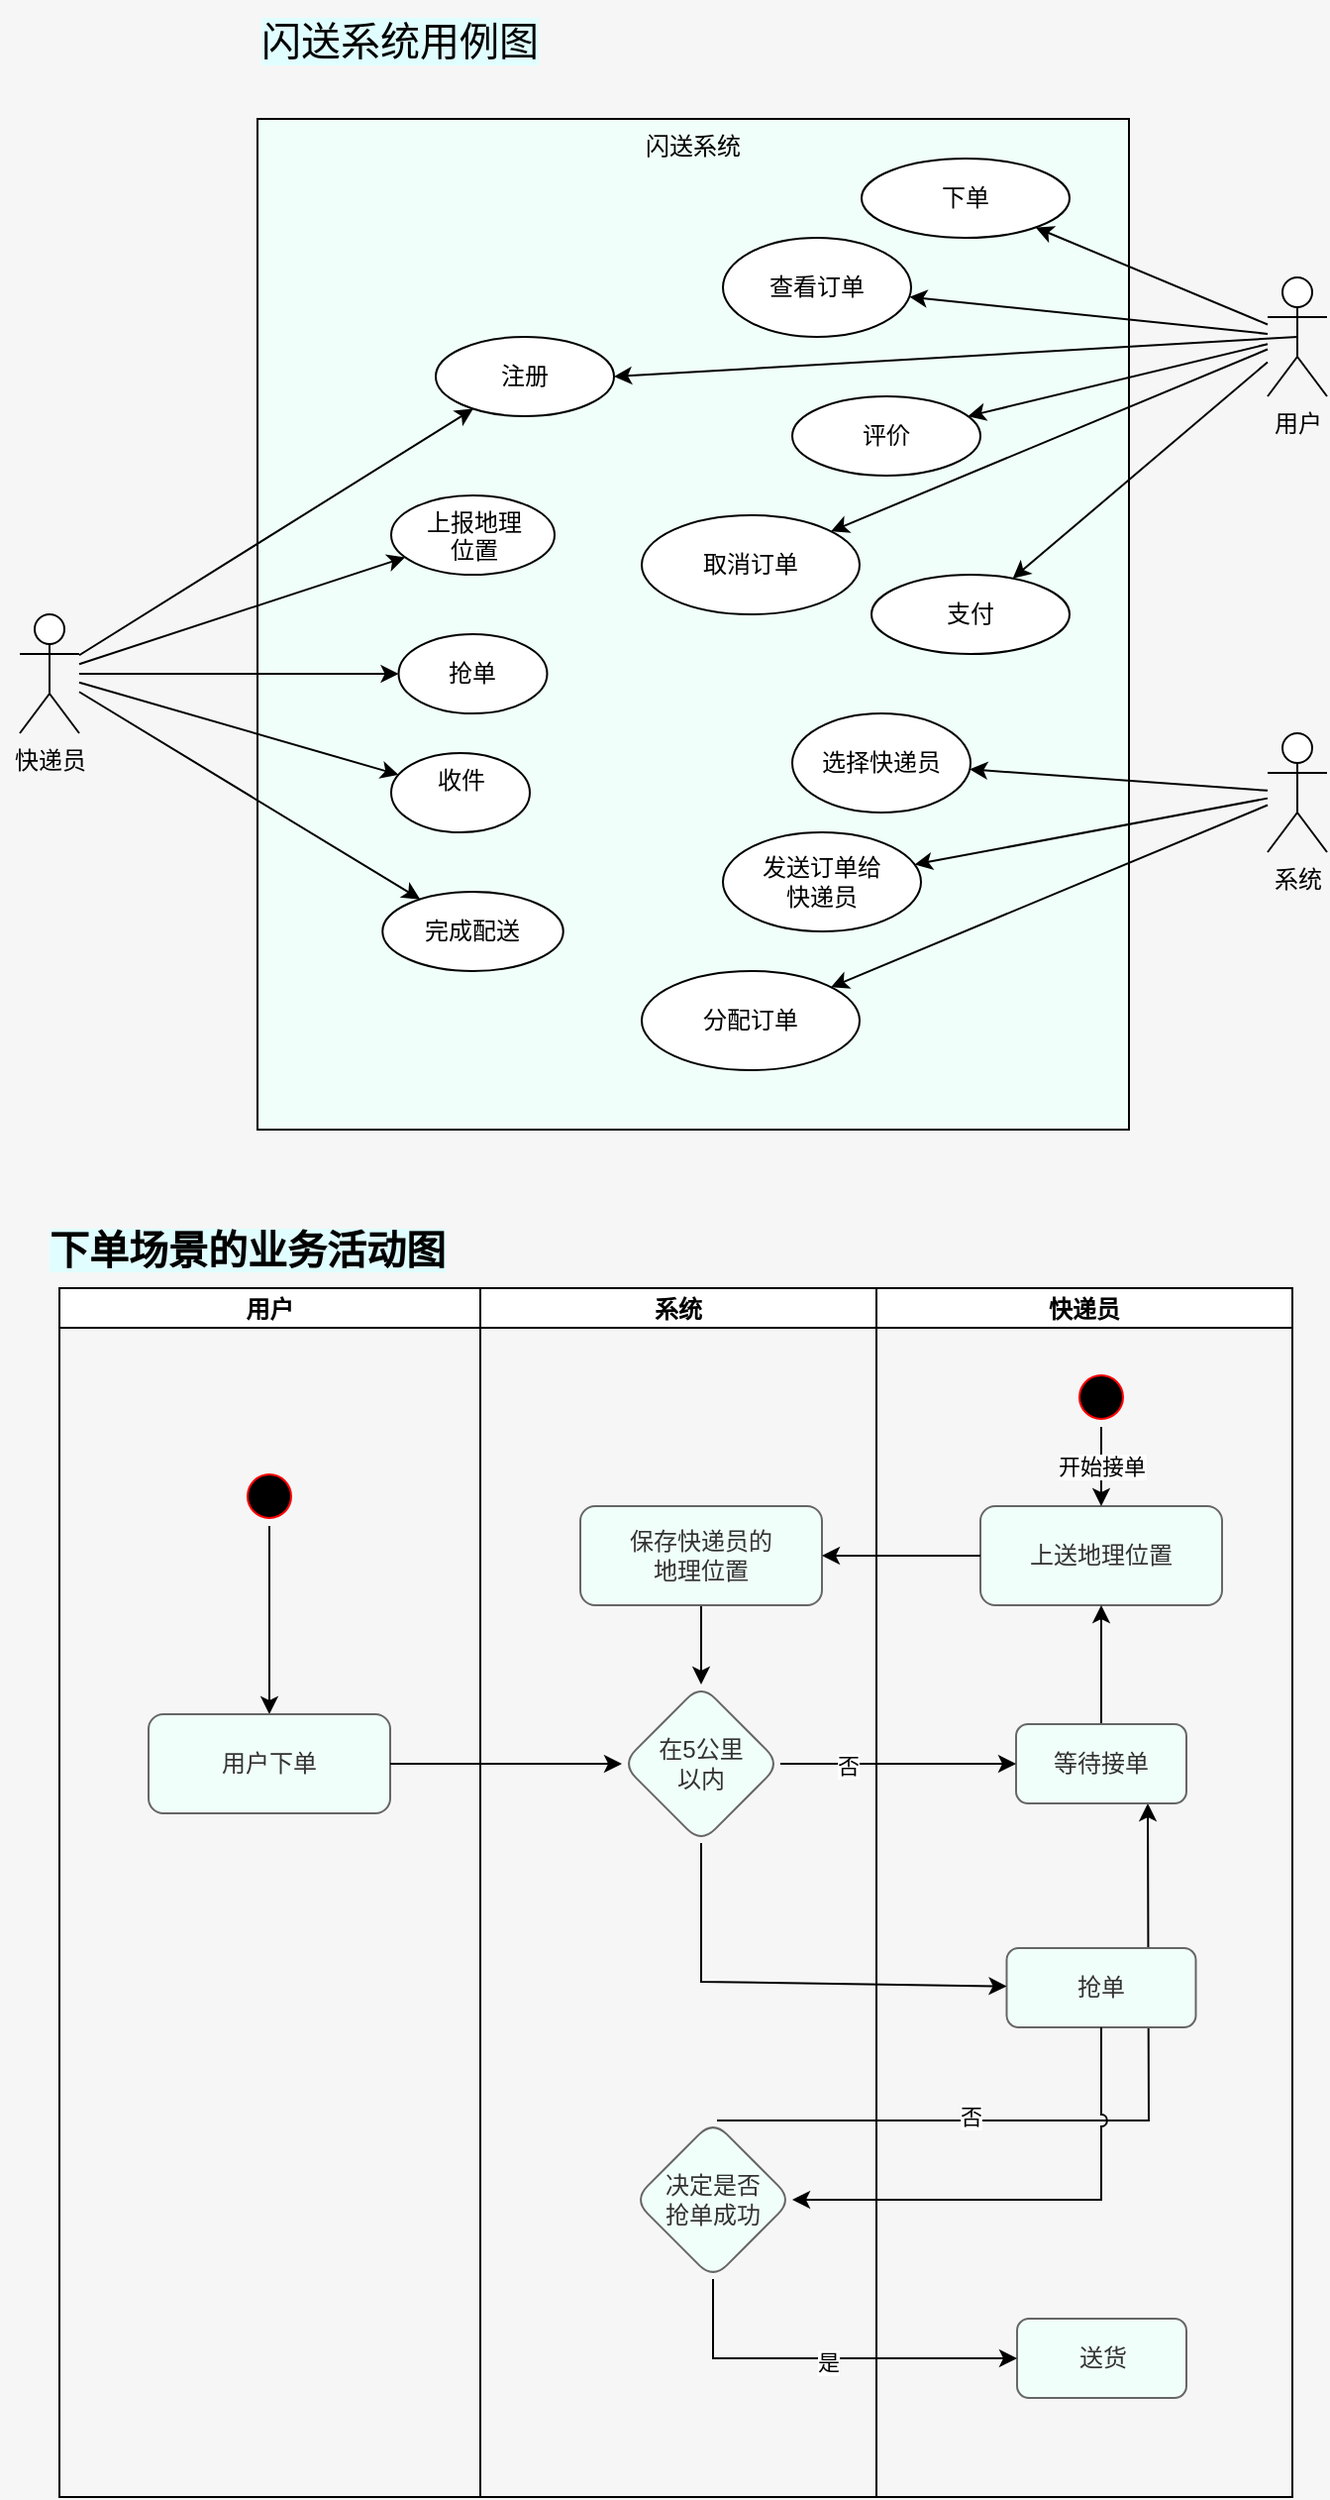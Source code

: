 <mxfile version="17.4.0" type="github">
  <diagram id="TyxCVpYUlu8QVc2kOL5u" name="Page-1">
    <mxGraphModel dx="1038" dy="1692" grid="1" gridSize="10" guides="1" tooltips="1" connect="1" arrows="1" fold="1" page="1" pageScale="1" pageWidth="827" pageHeight="1169" background="#f6f6f6" math="0" shadow="0">
      <root>
        <mxCell id="0" />
        <mxCell id="1" parent="0" />
        <mxCell id="bCSfS2iaa0BpuER8qzBy-40" style="edgeStyle=none;rounded=0;orthogonalLoop=1;jettySize=auto;html=1;exitX=0.5;exitY=0;exitDx=0;exitDy=0;entryX=0.75;entryY=1;entryDx=0;entryDy=0;fontColor=#000000;jumpStyle=arc;" edge="1" parent="1">
          <mxGeometry relative="1" as="geometry">
            <mxPoint x="452" y="1020" as="sourcePoint" />
            <mxPoint x="669.5" y="860" as="targetPoint" />
            <Array as="points">
              <mxPoint x="670" y="1020" />
            </Array>
          </mxGeometry>
        </mxCell>
        <mxCell id="bCSfS2iaa0BpuER8qzBy-41" value="否" style="edgeLabel;html=1;align=center;verticalAlign=middle;resizable=0;points=[];fontColor=#000000;" vertex="1" connectable="0" parent="bCSfS2iaa0BpuER8qzBy-40">
          <mxGeometry x="-0.326" y="2" relative="1" as="geometry">
            <mxPoint as="offset" />
          </mxGeometry>
        </mxCell>
        <mxCell id="bCSfS2iaa0BpuER8qzBy-6" value="闪送系统" style="rounded=0;whiteSpace=wrap;html=1;fontColor=#000000;fillColor=#F0FFF9;verticalAlign=top;" vertex="1" parent="1">
          <mxGeometry x="220" y="10" width="440" height="510" as="geometry" />
        </mxCell>
        <mxCell id="SCEnVxl06YbGx1uKB_N8-4" value="" style="rounded=0;orthogonalLoop=1;jettySize=auto;html=1;" parent="1" source="SCEnVxl06YbGx1uKB_N8-1" target="SCEnVxl06YbGx1uKB_N8-3" edge="1">
          <mxGeometry relative="1" as="geometry" />
        </mxCell>
        <mxCell id="SCEnVxl06YbGx1uKB_N8-6" value="" style="edgeStyle=none;rounded=0;orthogonalLoop=1;jettySize=auto;html=1;" parent="1" source="SCEnVxl06YbGx1uKB_N8-1" target="SCEnVxl06YbGx1uKB_N8-5" edge="1">
          <mxGeometry relative="1" as="geometry" />
        </mxCell>
        <mxCell id="SCEnVxl06YbGx1uKB_N8-8" value="" style="edgeStyle=none;rounded=0;orthogonalLoop=1;jettySize=auto;html=1;" parent="1" source="SCEnVxl06YbGx1uKB_N8-1" target="SCEnVxl06YbGx1uKB_N8-7" edge="1">
          <mxGeometry relative="1" as="geometry" />
        </mxCell>
        <mxCell id="SCEnVxl06YbGx1uKB_N8-10" value="" style="edgeStyle=none;rounded=0;orthogonalLoop=1;jettySize=auto;html=1;" parent="1" source="SCEnVxl06YbGx1uKB_N8-1" target="SCEnVxl06YbGx1uKB_N8-9" edge="1">
          <mxGeometry relative="1" as="geometry" />
        </mxCell>
        <mxCell id="SCEnVxl06YbGx1uKB_N8-13" value="" style="edgeStyle=none;rounded=0;orthogonalLoop=1;jettySize=auto;html=1;" parent="1" source="SCEnVxl06YbGx1uKB_N8-1" target="SCEnVxl06YbGx1uKB_N8-12" edge="1">
          <mxGeometry relative="1" as="geometry" />
        </mxCell>
        <mxCell id="SCEnVxl06YbGx1uKB_N8-1" value="快递员" style="shape=umlActor;verticalLabelPosition=bottom;verticalAlign=top;html=1;outlineConnect=0;" parent="1" vertex="1">
          <mxGeometry x="100" y="260" width="30" height="60" as="geometry" />
        </mxCell>
        <mxCell id="SCEnVxl06YbGx1uKB_N8-3" value="抢单" style="ellipse;whiteSpace=wrap;html=1;verticalAlign=middle;" parent="1" vertex="1">
          <mxGeometry x="291.25" y="270" width="75" height="40" as="geometry" />
        </mxCell>
        <mxCell id="SCEnVxl06YbGx1uKB_N8-5" value="&lt;div&gt;上报地理&lt;/div&gt;&lt;div&gt;位置&lt;/div&gt;" style="ellipse;whiteSpace=wrap;html=1;verticalAlign=top;" parent="1" vertex="1">
          <mxGeometry x="287.5" y="200" width="82.5" height="40" as="geometry" />
        </mxCell>
        <mxCell id="SCEnVxl06YbGx1uKB_N8-7" value="收件" style="ellipse;whiteSpace=wrap;html=1;verticalAlign=top;" parent="1" vertex="1">
          <mxGeometry x="287.5" y="330" width="70" height="40" as="geometry" />
        </mxCell>
        <mxCell id="SCEnVxl06YbGx1uKB_N8-9" value="完成配送" style="ellipse;whiteSpace=wrap;html=1;verticalAlign=middle;" parent="1" vertex="1">
          <mxGeometry x="283.13" y="400" width="91.25" height="40" as="geometry" />
        </mxCell>
        <mxCell id="SCEnVxl06YbGx1uKB_N8-12" value="注册" style="ellipse;whiteSpace=wrap;html=1;verticalAlign=middle;" parent="1" vertex="1">
          <mxGeometry x="310" y="120" width="90" height="40" as="geometry" />
        </mxCell>
        <mxCell id="SCEnVxl06YbGx1uKB_N8-16" value="" style="edgeStyle=none;rounded=0;orthogonalLoop=1;jettySize=auto;html=1;" parent="1" source="SCEnVxl06YbGx1uKB_N8-14" target="SCEnVxl06YbGx1uKB_N8-15" edge="1">
          <mxGeometry relative="1" as="geometry" />
        </mxCell>
        <mxCell id="SCEnVxl06YbGx1uKB_N8-18" value="" style="edgeStyle=none;rounded=0;orthogonalLoop=1;jettySize=auto;html=1;" parent="1" source="SCEnVxl06YbGx1uKB_N8-14" target="SCEnVxl06YbGx1uKB_N8-17" edge="1">
          <mxGeometry relative="1" as="geometry" />
        </mxCell>
        <mxCell id="SCEnVxl06YbGx1uKB_N8-20" value="" style="edgeStyle=none;rounded=0;orthogonalLoop=1;jettySize=auto;html=1;" parent="1" source="SCEnVxl06YbGx1uKB_N8-14" target="SCEnVxl06YbGx1uKB_N8-19" edge="1">
          <mxGeometry relative="1" as="geometry" />
        </mxCell>
        <mxCell id="SCEnVxl06YbGx1uKB_N8-14" value="系统" style="shape=umlActor;verticalLabelPosition=bottom;verticalAlign=top;html=1;outlineConnect=0;" parent="1" vertex="1">
          <mxGeometry x="730" y="320" width="30" height="60" as="geometry" />
        </mxCell>
        <mxCell id="SCEnVxl06YbGx1uKB_N8-15" value="选择快递员" style="ellipse;whiteSpace=wrap;html=1;verticalAlign=middle;" parent="1" vertex="1">
          <mxGeometry x="490" y="310" width="90" height="50" as="geometry" />
        </mxCell>
        <mxCell id="SCEnVxl06YbGx1uKB_N8-17" value="&lt;div&gt;发送订单给&lt;/div&gt;&lt;div&gt;快递员&lt;/div&gt;" style="ellipse;whiteSpace=wrap;html=1;verticalAlign=middle;" parent="1" vertex="1">
          <mxGeometry x="455" y="370" width="100" height="50" as="geometry" />
        </mxCell>
        <mxCell id="SCEnVxl06YbGx1uKB_N8-19" value="分配订单" style="ellipse;whiteSpace=wrap;html=1;verticalAlign=middle;" parent="1" vertex="1">
          <mxGeometry x="414" y="440" width="110" height="50" as="geometry" />
        </mxCell>
        <mxCell id="SCEnVxl06YbGx1uKB_N8-26" value="" style="edgeStyle=none;rounded=0;orthogonalLoop=1;jettySize=auto;html=1;" parent="1" source="SCEnVxl06YbGx1uKB_N8-23" target="SCEnVxl06YbGx1uKB_N8-25" edge="1">
          <mxGeometry relative="1" as="geometry" />
        </mxCell>
        <mxCell id="SCEnVxl06YbGx1uKB_N8-28" value="" style="edgeStyle=none;rounded=0;orthogonalLoop=1;jettySize=auto;html=1;" parent="1" source="SCEnVxl06YbGx1uKB_N8-23" target="SCEnVxl06YbGx1uKB_N8-27" edge="1">
          <mxGeometry relative="1" as="geometry" />
        </mxCell>
        <mxCell id="SCEnVxl06YbGx1uKB_N8-30" value="" style="edgeStyle=none;rounded=0;orthogonalLoop=1;jettySize=auto;html=1;" parent="1" source="SCEnVxl06YbGx1uKB_N8-23" target="SCEnVxl06YbGx1uKB_N8-29" edge="1">
          <mxGeometry relative="1" as="geometry" />
        </mxCell>
        <mxCell id="SCEnVxl06YbGx1uKB_N8-32" value="" style="edgeStyle=none;rounded=0;orthogonalLoop=1;jettySize=auto;html=1;" parent="1" source="SCEnVxl06YbGx1uKB_N8-23" target="SCEnVxl06YbGx1uKB_N8-31" edge="1">
          <mxGeometry relative="1" as="geometry" />
        </mxCell>
        <mxCell id="SCEnVxl06YbGx1uKB_N8-34" value="" style="edgeStyle=none;rounded=0;orthogonalLoop=1;jettySize=auto;html=1;" parent="1" source="SCEnVxl06YbGx1uKB_N8-23" target="SCEnVxl06YbGx1uKB_N8-33" edge="1">
          <mxGeometry relative="1" as="geometry" />
        </mxCell>
        <mxCell id="SCEnVxl06YbGx1uKB_N8-35" style="edgeStyle=none;rounded=0;orthogonalLoop=1;jettySize=auto;html=1;exitX=0.5;exitY=0.5;exitDx=0;exitDy=0;exitPerimeter=0;entryX=1;entryY=0.5;entryDx=0;entryDy=0;" parent="1" source="SCEnVxl06YbGx1uKB_N8-23" target="SCEnVxl06YbGx1uKB_N8-12" edge="1">
          <mxGeometry relative="1" as="geometry" />
        </mxCell>
        <mxCell id="SCEnVxl06YbGx1uKB_N8-23" value="用户" style="shape=umlActor;verticalLabelPosition=bottom;verticalAlign=top;html=1;outlineConnect=0;" parent="1" vertex="1">
          <mxGeometry x="730" y="90" width="30" height="60" as="geometry" />
        </mxCell>
        <mxCell id="SCEnVxl06YbGx1uKB_N8-25" value="下单" style="ellipse;whiteSpace=wrap;html=1;verticalAlign=middle;" parent="1" vertex="1">
          <mxGeometry x="525" y="30" width="105" height="40" as="geometry" />
        </mxCell>
        <mxCell id="SCEnVxl06YbGx1uKB_N8-27" value="查看订单" style="ellipse;whiteSpace=wrap;html=1;verticalAlign=middle;" parent="1" vertex="1">
          <mxGeometry x="455" y="70" width="95" height="50" as="geometry" />
        </mxCell>
        <mxCell id="SCEnVxl06YbGx1uKB_N8-29" value="评价" style="ellipse;whiteSpace=wrap;html=1;verticalAlign=middle;" parent="1" vertex="1">
          <mxGeometry x="490" y="150" width="95" height="40" as="geometry" />
        </mxCell>
        <mxCell id="SCEnVxl06YbGx1uKB_N8-31" value="支付" style="ellipse;whiteSpace=wrap;html=1;verticalAlign=middle;" parent="1" vertex="1">
          <mxGeometry x="530" y="240" width="100" height="40" as="geometry" />
        </mxCell>
        <mxCell id="SCEnVxl06YbGx1uKB_N8-33" value="取消订单" style="ellipse;whiteSpace=wrap;html=1;verticalAlign=middle;" parent="1" vertex="1">
          <mxGeometry x="414" y="210" width="110" height="50" as="geometry" />
        </mxCell>
        <mxCell id="bCSfS2iaa0BpuER8qzBy-1" value="用户" style="swimlane;startSize=20;" vertex="1" parent="1">
          <mxGeometry x="120" y="600" width="212.5" height="610" as="geometry" />
        </mxCell>
        <mxCell id="bCSfS2iaa0BpuER8qzBy-15" style="edgeStyle=none;rounded=0;orthogonalLoop=1;jettySize=auto;html=1;exitX=0.5;exitY=1;exitDx=0;exitDy=0;entryX=0.5;entryY=0;entryDx=0;entryDy=0;fontColor=#E8FFE3;" edge="1" parent="bCSfS2iaa0BpuER8qzBy-1" source="bCSfS2iaa0BpuER8qzBy-9" target="bCSfS2iaa0BpuER8qzBy-14">
          <mxGeometry relative="1" as="geometry" />
        </mxCell>
        <mxCell id="bCSfS2iaa0BpuER8qzBy-9" value="" style="ellipse;html=1;shape=startState;fillColor=#000000;strokeColor=#ff0000;fontColor=#E8FFE3;" vertex="1" parent="bCSfS2iaa0BpuER8qzBy-1">
          <mxGeometry x="91" y="90" width="30" height="30" as="geometry" />
        </mxCell>
        <mxCell id="bCSfS2iaa0BpuER8qzBy-14" value="&lt;span style=&quot;&quot;&gt;用户下单&lt;/span&gt;" style="rounded=1;whiteSpace=wrap;html=1;fontColor=#333333;fillColor=#F0FFF9;strokeColor=#666666;labelBackgroundColor=none;" vertex="1" parent="bCSfS2iaa0BpuER8qzBy-1">
          <mxGeometry x="45" y="215" width="122" height="50" as="geometry" />
        </mxCell>
        <mxCell id="bCSfS2iaa0BpuER8qzBy-2" value="系统" style="swimlane;startSize=20;" vertex="1" parent="1">
          <mxGeometry x="332.5" y="600" width="200" height="610" as="geometry" />
        </mxCell>
        <mxCell id="bCSfS2iaa0BpuER8qzBy-22" value="&lt;div&gt;在5公里&lt;/div&gt;&lt;div&gt;以内&lt;/div&gt;" style="rhombus;whiteSpace=wrap;html=1;fillColor=#F0FFF9;strokeColor=#666666;fontColor=#333333;rounded=1;labelBackgroundColor=none;" vertex="1" parent="bCSfS2iaa0BpuER8qzBy-2">
          <mxGeometry x="71.5" y="200" width="80" height="80" as="geometry" />
        </mxCell>
        <mxCell id="bCSfS2iaa0BpuER8qzBy-35" value="&lt;div&gt;决定是否&lt;/div&gt;&lt;div&gt;抢单成功&lt;br&gt;&lt;/div&gt;" style="rhombus;whiteSpace=wrap;html=1;fillColor=#F0FFF9;strokeColor=#666666;fontColor=#333333;rounded=1;labelBackgroundColor=none;" vertex="1" parent="bCSfS2iaa0BpuER8qzBy-2">
          <mxGeometry x="77.5" y="420" width="80" height="80" as="geometry" />
        </mxCell>
        <mxCell id="bCSfS2iaa0BpuER8qzBy-3" value="快递员" style="swimlane;startSize=20;" vertex="1" parent="1">
          <mxGeometry x="532.5" y="600" width="210" height="610" as="geometry" />
        </mxCell>
        <mxCell id="bCSfS2iaa0BpuER8qzBy-17" value="上送地理位置" style="rounded=1;whiteSpace=wrap;html=1;fontColor=#333333;fillColor=#F0FFF9;strokeColor=#666666;labelBackgroundColor=none;" vertex="1" parent="bCSfS2iaa0BpuER8qzBy-3">
          <mxGeometry x="52.5" y="110" width="122" height="50" as="geometry" />
        </mxCell>
        <mxCell id="bCSfS2iaa0BpuER8qzBy-27" value="开始接单" style="edgeStyle=none;rounded=0;orthogonalLoop=1;jettySize=auto;html=1;exitX=0.5;exitY=1;exitDx=0;exitDy=0;entryX=0.5;entryY=0;entryDx=0;entryDy=0;fontColor=#000000;" edge="1" parent="bCSfS2iaa0BpuER8qzBy-3" source="bCSfS2iaa0BpuER8qzBy-25" target="bCSfS2iaa0BpuER8qzBy-17">
          <mxGeometry relative="1" as="geometry" />
        </mxCell>
        <mxCell id="bCSfS2iaa0BpuER8qzBy-25" value="" style="ellipse;html=1;shape=startState;fillColor=#000000;strokeColor=#ff0000;fontColor=#E8FFE3;" vertex="1" parent="bCSfS2iaa0BpuER8qzBy-3">
          <mxGeometry x="98.5" y="40" width="30" height="30" as="geometry" />
        </mxCell>
        <mxCell id="bCSfS2iaa0BpuER8qzBy-42" style="edgeStyle=none;rounded=0;orthogonalLoop=1;jettySize=auto;html=1;exitX=0.5;exitY=0;exitDx=0;exitDy=0;entryX=0.5;entryY=1;entryDx=0;entryDy=0;fontColor=#000000;" edge="1" parent="bCSfS2iaa0BpuER8qzBy-3" source="bCSfS2iaa0BpuER8qzBy-28" target="bCSfS2iaa0BpuER8qzBy-17">
          <mxGeometry relative="1" as="geometry" />
        </mxCell>
        <mxCell id="bCSfS2iaa0BpuER8qzBy-28" value="等待接单" style="whiteSpace=wrap;html=1;fillColor=#F0FFF9;strokeColor=#666666;fontColor=#333333;rounded=1;labelBackgroundColor=none;" vertex="1" parent="bCSfS2iaa0BpuER8qzBy-3">
          <mxGeometry x="70.5" y="220" width="86" height="40" as="geometry" />
        </mxCell>
        <mxCell id="bCSfS2iaa0BpuER8qzBy-31" value="抢单" style="whiteSpace=wrap;html=1;fillColor=#F0FFF9;strokeColor=#666666;fontColor=#333333;rounded=1;labelBackgroundColor=none;" vertex="1" parent="bCSfS2iaa0BpuER8qzBy-3">
          <mxGeometry x="65.75" y="333" width="95.5" height="40" as="geometry" />
        </mxCell>
        <mxCell id="bCSfS2iaa0BpuER8qzBy-37" value="送货" style="whiteSpace=wrap;html=1;fillColor=#F0FFF9;strokeColor=#666666;fontColor=#333333;rounded=1;labelBackgroundColor=none;" vertex="1" parent="bCSfS2iaa0BpuER8qzBy-3">
          <mxGeometry x="71" y="520" width="85.5" height="40" as="geometry" />
        </mxCell>
        <mxCell id="bCSfS2iaa0BpuER8qzBy-24" style="edgeStyle=none;rounded=0;orthogonalLoop=1;jettySize=auto;html=1;exitX=0.5;exitY=1;exitDx=0;exitDy=0;entryX=0.5;entryY=0;entryDx=0;entryDy=0;fontColor=#000000;" edge="1" parent="1" source="bCSfS2iaa0BpuER8qzBy-20" target="bCSfS2iaa0BpuER8qzBy-22">
          <mxGeometry relative="1" as="geometry" />
        </mxCell>
        <mxCell id="bCSfS2iaa0BpuER8qzBy-20" value="&lt;div&gt;保存快递员的&lt;/div&gt;&lt;div&gt;地理位置&lt;br&gt;&lt;/div&gt;" style="rounded=1;whiteSpace=wrap;html=1;fontColor=#333333;fillColor=#F0FFF9;strokeColor=#666666;labelBackgroundColor=none;" vertex="1" parent="1">
          <mxGeometry x="383" y="710" width="122" height="50" as="geometry" />
        </mxCell>
        <mxCell id="bCSfS2iaa0BpuER8qzBy-21" value="" style="edgeStyle=none;rounded=0;orthogonalLoop=1;jettySize=auto;html=1;fontColor=#000000;" edge="1" parent="1" source="bCSfS2iaa0BpuER8qzBy-17" target="bCSfS2iaa0BpuER8qzBy-20">
          <mxGeometry relative="1" as="geometry" />
        </mxCell>
        <mxCell id="bCSfS2iaa0BpuER8qzBy-23" value="" style="edgeStyle=none;rounded=0;orthogonalLoop=1;jettySize=auto;html=1;fontColor=#000000;" edge="1" parent="1" source="bCSfS2iaa0BpuER8qzBy-14" target="bCSfS2iaa0BpuER8qzBy-22">
          <mxGeometry relative="1" as="geometry" />
        </mxCell>
        <mxCell id="bCSfS2iaa0BpuER8qzBy-29" value="" style="edgeStyle=none;rounded=0;orthogonalLoop=1;jettySize=auto;html=1;fontColor=#000000;" edge="1" parent="1" source="bCSfS2iaa0BpuER8qzBy-22" target="bCSfS2iaa0BpuER8qzBy-28">
          <mxGeometry relative="1" as="geometry" />
        </mxCell>
        <mxCell id="bCSfS2iaa0BpuER8qzBy-30" value="否" style="edgeLabel;html=1;align=center;verticalAlign=middle;resizable=0;points=[];fontColor=#000000;" vertex="1" connectable="0" parent="bCSfS2iaa0BpuER8qzBy-29">
          <mxGeometry x="-0.429" y="-1" relative="1" as="geometry">
            <mxPoint as="offset" />
          </mxGeometry>
        </mxCell>
        <mxCell id="bCSfS2iaa0BpuER8qzBy-32" value="" style="edgeStyle=none;rounded=0;orthogonalLoop=1;jettySize=auto;html=1;fontColor=#000000;" edge="1" parent="1" source="bCSfS2iaa0BpuER8qzBy-22" target="bCSfS2iaa0BpuER8qzBy-31">
          <mxGeometry relative="1" as="geometry">
            <Array as="points">
              <mxPoint x="444" y="950" />
            </Array>
          </mxGeometry>
        </mxCell>
        <mxCell id="bCSfS2iaa0BpuER8qzBy-36" value="" style="edgeStyle=none;rounded=0;orthogonalLoop=1;jettySize=auto;html=1;fontColor=#000000;jumpStyle=arc;" edge="1" parent="1" source="bCSfS2iaa0BpuER8qzBy-31" target="bCSfS2iaa0BpuER8qzBy-35">
          <mxGeometry relative="1" as="geometry">
            <Array as="points">
              <mxPoint x="646" y="1060" />
            </Array>
          </mxGeometry>
        </mxCell>
        <mxCell id="bCSfS2iaa0BpuER8qzBy-38" value="" style="edgeStyle=none;rounded=0;orthogonalLoop=1;jettySize=auto;html=1;fontColor=#000000;" edge="1" parent="1" source="bCSfS2iaa0BpuER8qzBy-35" target="bCSfS2iaa0BpuER8qzBy-37">
          <mxGeometry relative="1" as="geometry">
            <Array as="points">
              <mxPoint x="450" y="1140" />
            </Array>
          </mxGeometry>
        </mxCell>
        <mxCell id="bCSfS2iaa0BpuER8qzBy-39" value="是" style="edgeLabel;html=1;align=center;verticalAlign=middle;resizable=0;points=[];fontColor=#000000;" vertex="1" connectable="0" parent="bCSfS2iaa0BpuER8qzBy-38">
          <mxGeometry x="0.013" y="-2" relative="1" as="geometry">
            <mxPoint as="offset" />
          </mxGeometry>
        </mxCell>
        <mxCell id="bCSfS2iaa0BpuER8qzBy-43" value="&lt;span style=&quot;background-color: rgb(224, 254, 255); font-size: 20px;&quot;&gt;&lt;b style=&quot;font-size: 20px;&quot;&gt;下单场景的业务活动图&lt;/b&gt;&lt;/span&gt;" style="text;html=1;strokeColor=none;fillColor=none;align=center;verticalAlign=middle;whiteSpace=wrap;rounded=0;labelBackgroundColor=none;fontColor=#000000;fontSize=20;" vertex="1" parent="1">
          <mxGeometry x="90" y="560" width="250" height="40" as="geometry" />
        </mxCell>
        <mxCell id="bCSfS2iaa0BpuER8qzBy-44" value="&lt;div align=&quot;left&quot;&gt;闪送系统用例图&lt;/div&gt;" style="text;html=1;strokeColor=none;fillColor=none;align=left;verticalAlign=middle;whiteSpace=wrap;rounded=0;labelBackgroundColor=#E0FEFF;fontColor=#000000;fontSize=20;" vertex="1" parent="1">
          <mxGeometry x="220" y="-50" width="250" height="40" as="geometry" />
        </mxCell>
      </root>
    </mxGraphModel>
  </diagram>
</mxfile>
